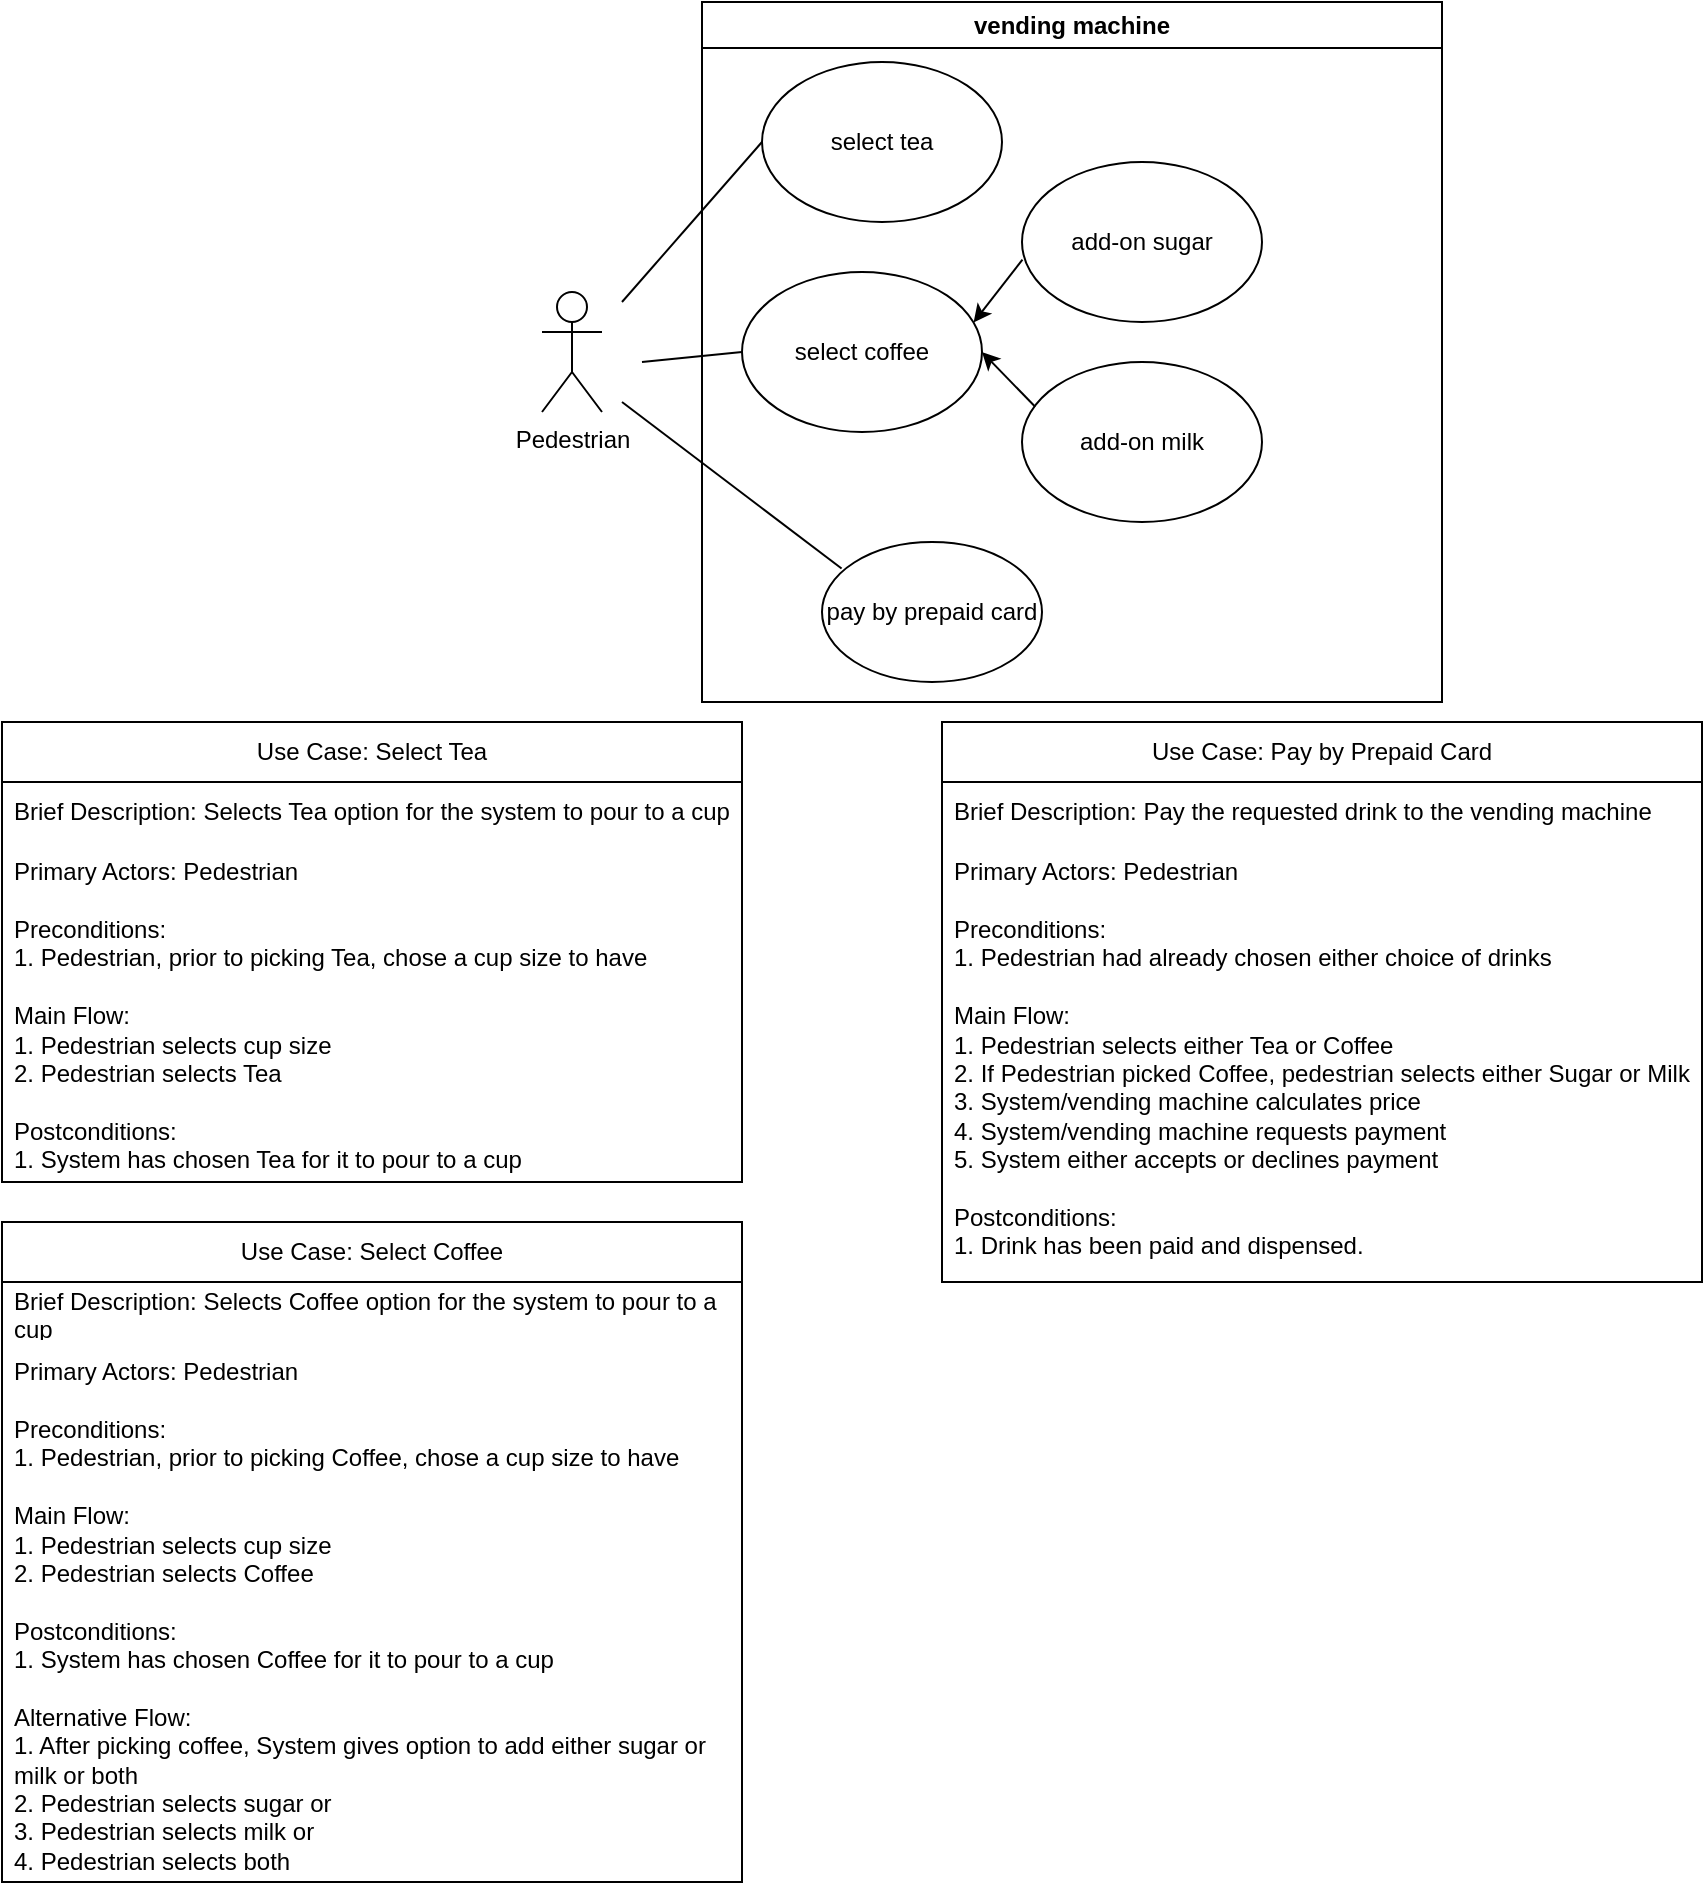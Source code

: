 <mxfile version="22.1.5" type="github">
  <diagram name="Page-1" id="nY_bA1Mb-mZGXa47FYcN">
    <mxGraphModel dx="1167" dy="631" grid="1" gridSize="10" guides="1" tooltips="1" connect="1" arrows="1" fold="1" page="1" pageScale="1" pageWidth="850" pageHeight="1100" math="0" shadow="0">
      <root>
        <mxCell id="0" />
        <mxCell id="1" parent="0" />
        <mxCell id="75ZUVTC_8RgHfgwMum_9-1" value="vending machine" style="swimlane;whiteSpace=wrap;html=1;" vertex="1" parent="1">
          <mxGeometry x="350" y="10" width="370" height="350" as="geometry" />
        </mxCell>
        <mxCell id="75ZUVTC_8RgHfgwMum_9-3" value="pay by prepaid card" style="ellipse;whiteSpace=wrap;html=1;" vertex="1" parent="75ZUVTC_8RgHfgwMum_9-1">
          <mxGeometry x="60" y="270" width="110" height="70" as="geometry" />
        </mxCell>
        <mxCell id="75ZUVTC_8RgHfgwMum_9-4" value="select tea" style="ellipse;whiteSpace=wrap;html=1;" vertex="1" parent="75ZUVTC_8RgHfgwMum_9-1">
          <mxGeometry x="30" y="30" width="120" height="80" as="geometry" />
        </mxCell>
        <mxCell id="75ZUVTC_8RgHfgwMum_9-5" value="select coffee" style="ellipse;whiteSpace=wrap;html=1;" vertex="1" parent="75ZUVTC_8RgHfgwMum_9-1">
          <mxGeometry x="20" y="135" width="120" height="80" as="geometry" />
        </mxCell>
        <mxCell id="75ZUVTC_8RgHfgwMum_9-7" value="add-on milk" style="ellipse;whiteSpace=wrap;html=1;" vertex="1" parent="75ZUVTC_8RgHfgwMum_9-1">
          <mxGeometry x="160" y="180" width="120" height="80" as="geometry" />
        </mxCell>
        <mxCell id="75ZUVTC_8RgHfgwMum_9-9" value="add-on sugar" style="ellipse;whiteSpace=wrap;html=1;" vertex="1" parent="75ZUVTC_8RgHfgwMum_9-1">
          <mxGeometry x="160" y="80" width="120" height="80" as="geometry" />
        </mxCell>
        <mxCell id="75ZUVTC_8RgHfgwMum_9-10" value="" style="endArrow=classic;html=1;rounded=0;exitX=0.055;exitY=0.28;exitDx=0;exitDy=0;exitPerimeter=0;entryX=1;entryY=0.5;entryDx=0;entryDy=0;" edge="1" parent="75ZUVTC_8RgHfgwMum_9-1" source="75ZUVTC_8RgHfgwMum_9-7" target="75ZUVTC_8RgHfgwMum_9-5">
          <mxGeometry width="50" height="50" relative="1" as="geometry">
            <mxPoint x="140" y="290" as="sourcePoint" />
            <mxPoint x="190" y="240" as="targetPoint" />
          </mxGeometry>
        </mxCell>
        <mxCell id="75ZUVTC_8RgHfgwMum_9-11" value="" style="endArrow=classic;html=1;rounded=0;exitX=0.002;exitY=0.61;exitDx=0;exitDy=0;exitPerimeter=0;entryX=0.965;entryY=0.315;entryDx=0;entryDy=0;entryPerimeter=0;" edge="1" parent="75ZUVTC_8RgHfgwMum_9-1" source="75ZUVTC_8RgHfgwMum_9-9" target="75ZUVTC_8RgHfgwMum_9-5">
          <mxGeometry width="50" height="50" relative="1" as="geometry">
            <mxPoint x="140" y="290" as="sourcePoint" />
            <mxPoint x="190" y="240" as="targetPoint" />
          </mxGeometry>
        </mxCell>
        <mxCell id="75ZUVTC_8RgHfgwMum_9-2" value="Pedestrian" style="shape=umlActor;verticalLabelPosition=bottom;verticalAlign=top;html=1;outlineConnect=0;" vertex="1" parent="1">
          <mxGeometry x="270" y="155" width="30" height="60" as="geometry" />
        </mxCell>
        <mxCell id="75ZUVTC_8RgHfgwMum_9-12" value="" style="endArrow=none;html=1;rounded=0;entryX=0.089;entryY=0.189;entryDx=0;entryDy=0;entryPerimeter=0;" edge="1" parent="1" target="75ZUVTC_8RgHfgwMum_9-3">
          <mxGeometry width="50" height="50" relative="1" as="geometry">
            <mxPoint x="310" y="210" as="sourcePoint" />
            <mxPoint x="420" y="250" as="targetPoint" />
          </mxGeometry>
        </mxCell>
        <mxCell id="75ZUVTC_8RgHfgwMum_9-13" value="" style="endArrow=none;html=1;rounded=0;entryX=0;entryY=0.5;entryDx=0;entryDy=0;" edge="1" parent="1" target="75ZUVTC_8RgHfgwMum_9-5">
          <mxGeometry width="50" height="50" relative="1" as="geometry">
            <mxPoint x="320" y="190" as="sourcePoint" />
            <mxPoint x="420" y="250" as="targetPoint" />
          </mxGeometry>
        </mxCell>
        <mxCell id="75ZUVTC_8RgHfgwMum_9-14" value="" style="endArrow=none;html=1;rounded=0;entryX=0;entryY=0.5;entryDx=0;entryDy=0;" edge="1" parent="1" target="75ZUVTC_8RgHfgwMum_9-4">
          <mxGeometry width="50" height="50" relative="1" as="geometry">
            <mxPoint x="310" y="160" as="sourcePoint" />
            <mxPoint x="420" y="250" as="targetPoint" />
          </mxGeometry>
        </mxCell>
        <object label="Use Case: Pay by Prepaid Card" id="75ZUVTC_8RgHfgwMum_9-15">
          <mxCell style="swimlane;fontStyle=0;childLayout=stackLayout;horizontal=1;startSize=30;horizontalStack=0;resizeParent=1;resizeParentMax=0;resizeLast=0;collapsible=1;marginBottom=0;whiteSpace=wrap;html=1;" vertex="1" parent="1">
            <mxGeometry x="470" y="370" width="380" height="280" as="geometry">
              <mxRectangle x="350" y="420" width="210" height="30" as="alternateBounds" />
            </mxGeometry>
          </mxCell>
        </object>
        <mxCell id="75ZUVTC_8RgHfgwMum_9-16" value="Brief Description: Pay the requested drink to the vending machine" style="text;strokeColor=none;fillColor=none;align=left;verticalAlign=middle;spacingLeft=4;spacingRight=4;overflow=hidden;points=[[0,0.5],[1,0.5]];portConstraint=eastwest;rotatable=0;whiteSpace=wrap;html=1;" vertex="1" parent="75ZUVTC_8RgHfgwMum_9-15">
          <mxGeometry y="30" width="380" height="30" as="geometry" />
        </mxCell>
        <mxCell id="75ZUVTC_8RgHfgwMum_9-17" value="Primary Actors: Pedestrian" style="text;strokeColor=none;fillColor=none;align=left;verticalAlign=middle;spacingLeft=4;spacingRight=4;overflow=hidden;points=[[0,0.5],[1,0.5]];portConstraint=eastwest;rotatable=0;whiteSpace=wrap;html=1;" vertex="1" parent="75ZUVTC_8RgHfgwMum_9-15">
          <mxGeometry y="60" width="380" height="30" as="geometry" />
        </mxCell>
        <mxCell id="75ZUVTC_8RgHfgwMum_9-18" value="Preconditions:&lt;br&gt;1. Pedestrian had already chosen either choice of drinks&lt;br&gt;&lt;br&gt;Main Flow:&lt;br&gt;1. Pedestrian selects either Tea or Coffee&lt;br&gt;2. If Pedestrian picked Coffee, pedestrian selects either Sugar or Milk&lt;br&gt;3. System/vending machine calculates price&lt;br&gt;4. System/vending machine requests payment&lt;br&gt;5. System either accepts or declines payment&lt;br&gt;&lt;br&gt;Postconditions:&lt;br&gt;1. Drink has been paid and dispensed." style="text;strokeColor=none;fillColor=none;align=left;verticalAlign=top;spacingLeft=4;spacingRight=4;overflow=hidden;points=[[0,0.5],[1,0.5]];portConstraint=eastwest;rotatable=0;whiteSpace=wrap;html=1;" vertex="1" parent="75ZUVTC_8RgHfgwMum_9-15">
          <mxGeometry y="90" width="380" height="190" as="geometry" />
        </mxCell>
        <mxCell id="75ZUVTC_8RgHfgwMum_9-25" value="Use Case: Select Tea" style="swimlane;fontStyle=0;childLayout=stackLayout;horizontal=1;startSize=30;horizontalStack=0;resizeParent=1;resizeParentMax=0;resizeLast=0;collapsible=1;marginBottom=0;whiteSpace=wrap;html=1;" vertex="1" parent="1">
          <mxGeometry y="370" width="370" height="230" as="geometry" />
        </mxCell>
        <mxCell id="75ZUVTC_8RgHfgwMum_9-26" value="Brief Description: Selects Tea option for the system to pour to a cup" style="text;strokeColor=none;fillColor=none;align=left;verticalAlign=middle;spacingLeft=4;spacingRight=4;overflow=hidden;points=[[0,0.5],[1,0.5]];portConstraint=eastwest;rotatable=0;whiteSpace=wrap;html=1;" vertex="1" parent="75ZUVTC_8RgHfgwMum_9-25">
          <mxGeometry y="30" width="370" height="30" as="geometry" />
        </mxCell>
        <mxCell id="75ZUVTC_8RgHfgwMum_9-27" value="Primary Actors: Pedestrian" style="text;strokeColor=none;fillColor=none;align=left;verticalAlign=middle;spacingLeft=4;spacingRight=4;overflow=hidden;points=[[0,0.5],[1,0.5]];portConstraint=eastwest;rotatable=0;whiteSpace=wrap;html=1;" vertex="1" parent="75ZUVTC_8RgHfgwMum_9-25">
          <mxGeometry y="60" width="370" height="30" as="geometry" />
        </mxCell>
        <mxCell id="75ZUVTC_8RgHfgwMum_9-28" value="Preconditions:&lt;br&gt;1. Pedestrian, prior to picking Tea, chose a cup size to have&lt;br&gt;&lt;br&gt;Main Flow:&lt;br&gt;1. Pedestrian selects cup size&lt;br&gt;2. Pedestrian selects Tea&lt;br&gt;&lt;br&gt;Postconditions:&lt;br&gt;1. System has chosen Tea for it to pour to a cup" style="text;strokeColor=none;fillColor=none;align=left;verticalAlign=top;spacingLeft=4;spacingRight=4;overflow=hidden;points=[[0,0.5],[1,0.5]];portConstraint=eastwest;rotatable=0;whiteSpace=wrap;html=1;" vertex="1" parent="75ZUVTC_8RgHfgwMum_9-25">
          <mxGeometry y="90" width="370" height="140" as="geometry" />
        </mxCell>
        <mxCell id="75ZUVTC_8RgHfgwMum_9-29" value="Use Case: Select Coffee" style="swimlane;fontStyle=0;childLayout=stackLayout;horizontal=1;startSize=30;horizontalStack=0;resizeParent=1;resizeParentMax=0;resizeLast=0;collapsible=1;marginBottom=0;whiteSpace=wrap;html=1;" vertex="1" parent="1">
          <mxGeometry y="620" width="370" height="330" as="geometry" />
        </mxCell>
        <mxCell id="75ZUVTC_8RgHfgwMum_9-30" value="Brief Description: Selects Coffee option for the system to pour to a cup" style="text;strokeColor=none;fillColor=none;align=left;verticalAlign=middle;spacingLeft=4;spacingRight=4;overflow=hidden;points=[[0,0.5],[1,0.5]];portConstraint=eastwest;rotatable=0;whiteSpace=wrap;html=1;" vertex="1" parent="75ZUVTC_8RgHfgwMum_9-29">
          <mxGeometry y="30" width="370" height="30" as="geometry" />
        </mxCell>
        <mxCell id="75ZUVTC_8RgHfgwMum_9-31" value="Primary Actors: Pedestrian" style="text;strokeColor=none;fillColor=none;align=left;verticalAlign=middle;spacingLeft=4;spacingRight=4;overflow=hidden;points=[[0,0.5],[1,0.5]];portConstraint=eastwest;rotatable=0;whiteSpace=wrap;html=1;" vertex="1" parent="75ZUVTC_8RgHfgwMum_9-29">
          <mxGeometry y="60" width="370" height="30" as="geometry" />
        </mxCell>
        <mxCell id="75ZUVTC_8RgHfgwMum_9-32" value="Preconditions:&lt;br&gt;1. Pedestrian, prior to picking Coffee, chose a cup size to have&lt;br&gt;&lt;br&gt;Main Flow:&lt;br&gt;1. Pedestrian selects cup size&lt;br&gt;2. Pedestrian selects Coffee&lt;br&gt;&lt;br&gt;Postconditions:&lt;br&gt;1. System has chosen Coffee for it to pour to a cup&lt;br&gt;&lt;br&gt;Alternative Flow:&lt;br&gt;1. After picking coffee, System gives option to add either sugar or milk or both&lt;br&gt;2. Pedestrian selects sugar or&lt;br&gt;3. Pedestrian selects milk or&lt;br&gt;4. Pedestrian selects both" style="text;strokeColor=none;fillColor=none;align=left;verticalAlign=top;spacingLeft=4;spacingRight=4;overflow=hidden;points=[[0,0.5],[1,0.5]];portConstraint=eastwest;rotatable=0;whiteSpace=wrap;html=1;" vertex="1" parent="75ZUVTC_8RgHfgwMum_9-29">
          <mxGeometry y="90" width="370" height="240" as="geometry" />
        </mxCell>
      </root>
    </mxGraphModel>
  </diagram>
</mxfile>
